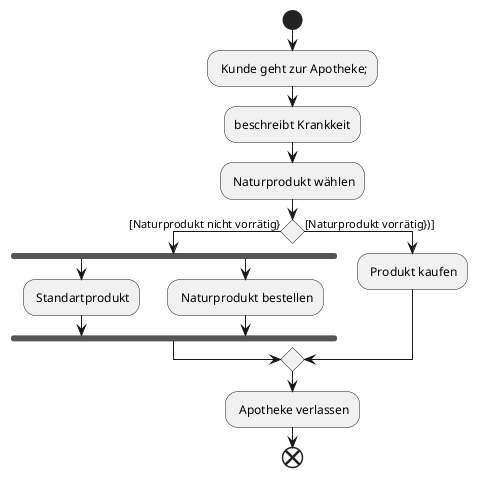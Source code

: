 @startuml
start
 - Kunde geht zur Apotheke;
 :beschreibt Krankkeit;
 : Naturprodukt wählen;
 if () then ([Naturprodukt nicht vorrätig})
 fork
 : Standartprodukt;
 fork again
 : Naturprodukt bestellen;
 forkend
 else ([Naturprodukt vorrätig})])
: Produkt kaufen;
endif
: Apotheke verlassen;
end
@enduml